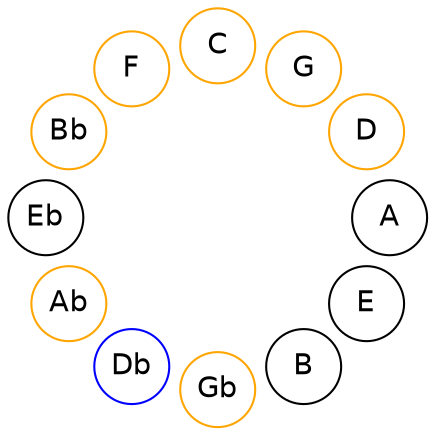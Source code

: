 
graph {

layout = circo;
mindist = .1

node [shape = circle, fontname = Helvetica, margin = 0]
edge [style=invis]

subgraph 1 {
	E -- B -- Gb -- Db -- Ab -- Eb -- Bb -- F -- C -- G -- D -- A -- E
}

Gb [color=orange];
Db [color=blue];
Ab [color=orange];
Bb [color=orange];
F [color=orange];
C [color=orange];
G [color=orange];
D [color=orange];
}
